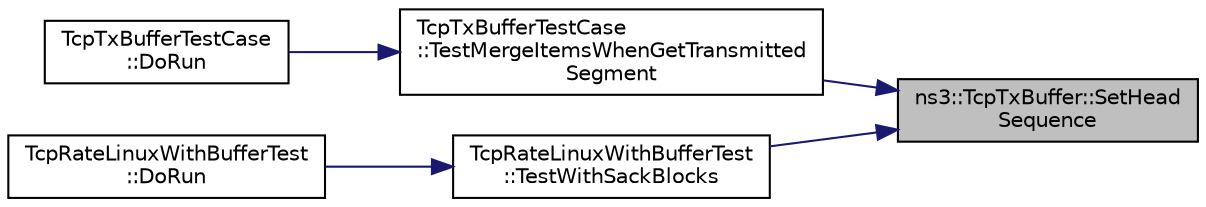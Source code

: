 digraph "ns3::TcpTxBuffer::SetHeadSequence"
{
 // LATEX_PDF_SIZE
  edge [fontname="Helvetica",fontsize="10",labelfontname="Helvetica",labelfontsize="10"];
  node [fontname="Helvetica",fontsize="10",shape=record];
  rankdir="RL";
  Node1 [label="ns3::TcpTxBuffer::SetHead\lSequence",height=0.2,width=0.4,color="black", fillcolor="grey75", style="filled", fontcolor="black",tooltip="Set the head sequence of the buffer."];
  Node1 -> Node2 [dir="back",color="midnightblue",fontsize="10",style="solid",fontname="Helvetica"];
  Node2 [label="TcpTxBufferTestCase\l::TestMergeItemsWhenGetTransmitted\lSegment",height=0.2,width=0.4,color="black", fillcolor="white", style="filled",URL="$class_tcp_tx_buffer_test_case.html#a14fcf71a938418d4d075a3e704a16e44",tooltip="Test the logic of merging items in GetTransmittedSegment() which is triggered by CopyFromSequence()"];
  Node2 -> Node3 [dir="back",color="midnightblue",fontsize="10",style="solid",fontname="Helvetica"];
  Node3 [label="TcpTxBufferTestCase\l::DoRun",height=0.2,width=0.4,color="black", fillcolor="white", style="filled",URL="$class_tcp_tx_buffer_test_case.html#a004312af9ed95478a651632f8e5a7181",tooltip="Implementation to actually run this TestCase."];
  Node1 -> Node4 [dir="back",color="midnightblue",fontsize="10",style="solid",fontname="Helvetica"];
  Node4 [label="TcpRateLinuxWithBufferTest\l::TestWithSackBlocks",height=0.2,width=0.4,color="black", fillcolor="white", style="filled",URL="$class_tcp_rate_linux_with_buffer_test.html#ab14d877f5f6c3c8f1e5715a41104585f",tooltip="Test with arbitary SACK scenario."];
  Node4 -> Node5 [dir="back",color="midnightblue",fontsize="10",style="solid",fontname="Helvetica"];
  Node5 [label="TcpRateLinuxWithBufferTest\l::DoRun",height=0.2,width=0.4,color="black", fillcolor="white", style="filled",URL="$class_tcp_rate_linux_with_buffer_test.html#a3b5486d4efb798fb5847e46d61131664",tooltip="Implementation to actually run this TestCase."];
}
